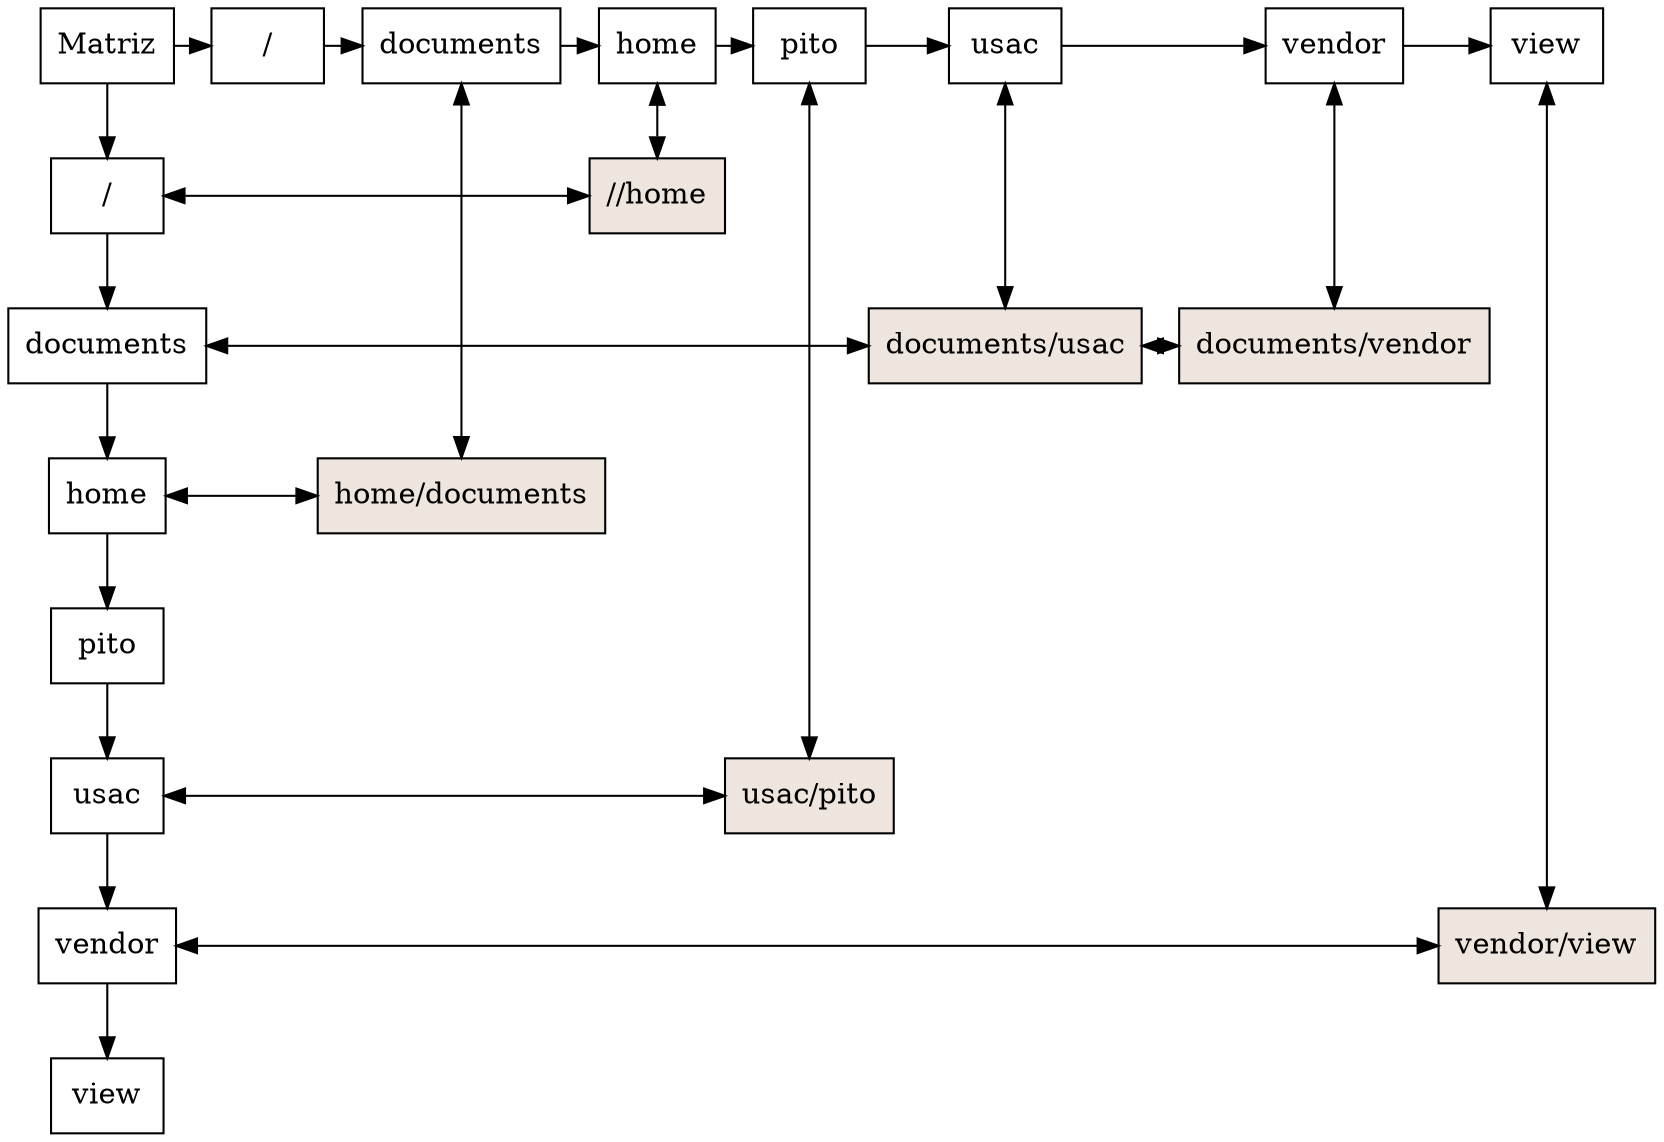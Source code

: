 digraph G{
node [shape = box]
raiz[label="Matriz"  group=1];
239465106 [label="/" group = 1];
267760927 [label="documents" group = 1];
633070006 [label="home" group = 1];
1459794865 [label="pito" group = 1];
1776957250 [label="usac" group = 1];
1268066861 [label="vendor" group = 1];
827966648 [label="view" group = 1];
239465106->267760927[dir=normal];
267760927->633070006[dir=normal];
633070006->1459794865[dir=normal];
1459794865->1776957250[dir=normal];
1776957250->1268066861[dir=normal];
1268066861->827966648[dir=normal];
1847509784 [label="/" group = 49];
1668627309 [label="documents" group = 980];
1795799895 [label="home" group = 427];
1698097425 [label="pito" group = 446];
1376400422 [label="usac" group = 430];
418304857 [label="vendor" group = 656];
1050349584 [label="view" group = 445];
1847509784->1668627309[dir=normal];
1668627309->1795799895[dir=normal];
1795799895->1698097425[dir=normal];
1698097425->1376400422[dir=normal];
1376400422->418304857[dir=normal];
418304857->1050349584[dir=normal];
raiz ->239465106
raiz ->1847509784
{ rank  = same; raiz 
1847509784;
1668627309;
1795799895;
1698097425;
1376400422;
418304857;
1050349584;
}
731260860 [style=filled,fillcolor=seashell2,label= "home/documents" group = 980 ];
1675763772 [style=filled,fillcolor=seashell2,label= "//home" group = 427 ];
520016214 [style=filled,fillcolor=seashell2,label= "usac/pito" group = 446 ];
1731722639 [style=filled,fillcolor=seashell2,label= "documents/usac" group = 430 ];
1924582348 [style=filled,fillcolor=seashell2,label= "documents/vendor" group = 656 ];
11003494 [style=filled,fillcolor=seashell2,label= "vendor/view" group = 445 ];
239465106->1675763772[dir=both];
{ rank = same; 239465106;
1675763772;
}
267760927->1731722639[dir=both];
1731722639->1924582348[dir=both];
{ rank = same; 267760927;
1731722639;
1924582348;
}
633070006->731260860[dir=both];
{ rank = same; 633070006;
731260860;
}
1776957250->520016214[dir=both];
{ rank = same; 1776957250;
520016214;
}
1268066861->11003494[dir=both];
{ rank = same; 1268066861;
11003494;
}
1668627309->731260860[dir=both];
1795799895->1675763772[dir=both];
1698097425->520016214[dir=both];
1376400422->1731722639[dir=both];
418304857->1924582348[dir=both];
1050349584->11003494[dir=both];
}
